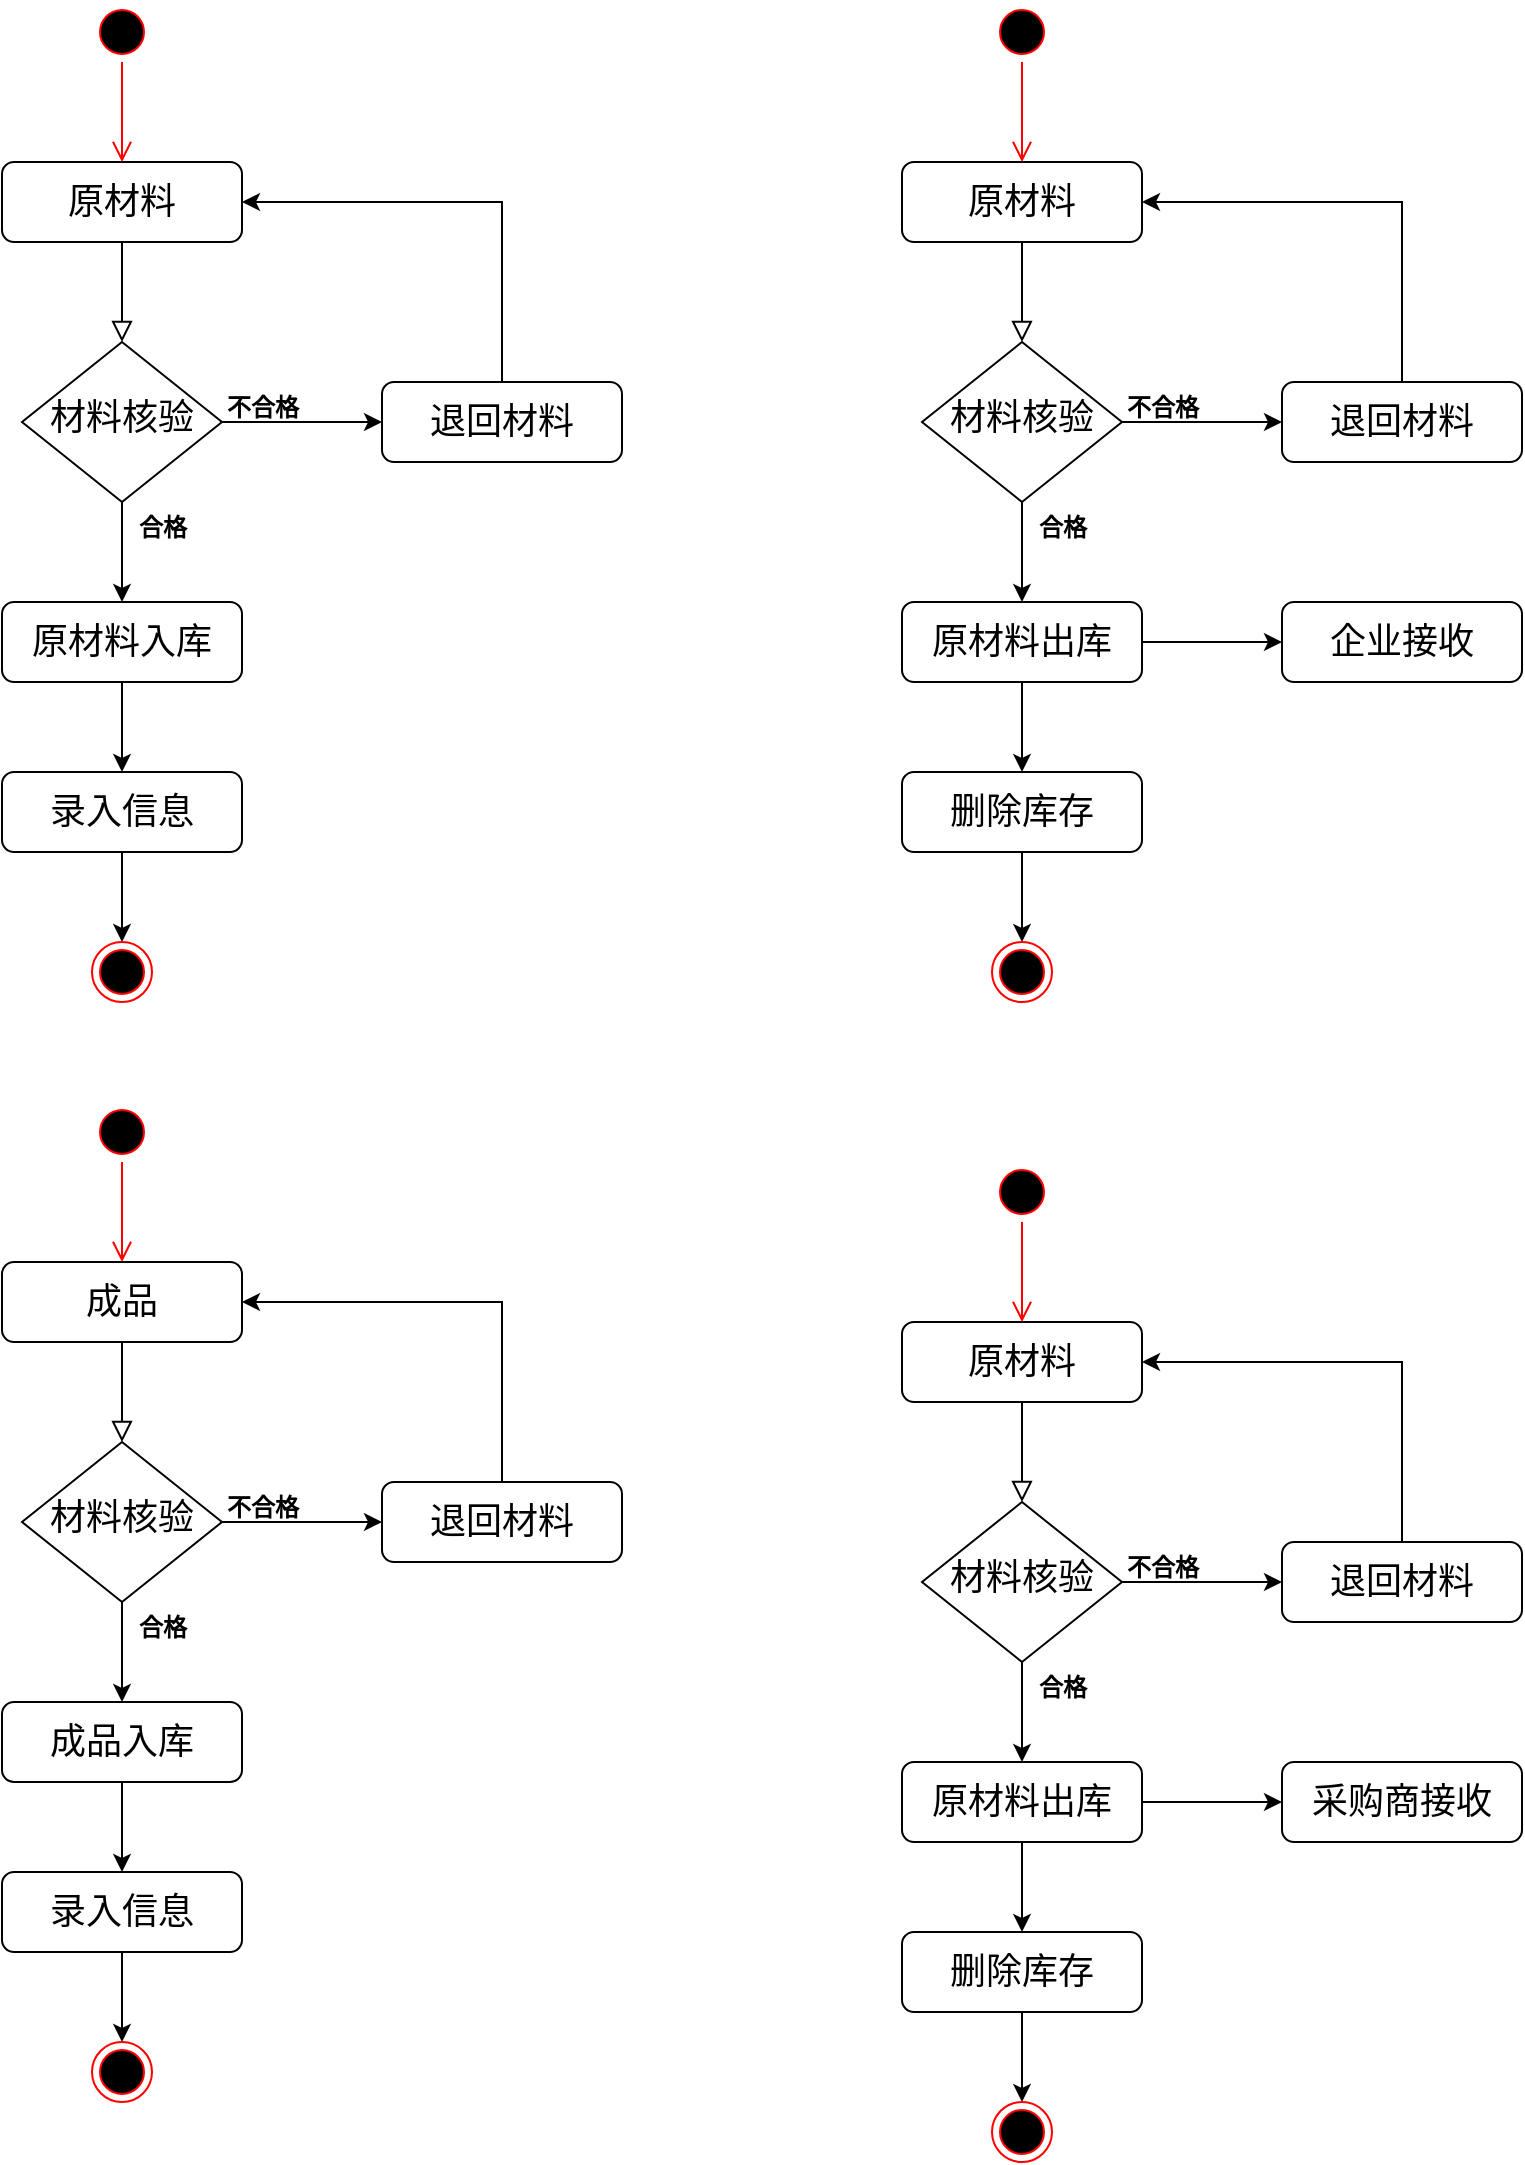 <mxfile version="21.0.10" type="github">
  <diagram id="C5RBs43oDa-KdzZeNtuy" name="Page-1">
    <mxGraphModel dx="1290" dy="573" grid="1" gridSize="10" guides="1" tooltips="1" connect="1" arrows="1" fold="1" page="1" pageScale="1" pageWidth="827" pageHeight="1169" math="0" shadow="0">
      <root>
        <mxCell id="WIyWlLk6GJQsqaUBKTNV-0" />
        <mxCell id="WIyWlLk6GJQsqaUBKTNV-1" parent="WIyWlLk6GJQsqaUBKTNV-0" />
        <mxCell id="WIyWlLk6GJQsqaUBKTNV-2" value="" style="rounded=0;html=1;jettySize=auto;orthogonalLoop=1;fontSize=11;endArrow=block;endFill=0;endSize=8;strokeWidth=1;shadow=0;labelBackgroundColor=none;edgeStyle=orthogonalEdgeStyle;" parent="WIyWlLk6GJQsqaUBKTNV-1" source="WIyWlLk6GJQsqaUBKTNV-3" target="WIyWlLk6GJQsqaUBKTNV-6" edge="1">
          <mxGeometry relative="1" as="geometry" />
        </mxCell>
        <mxCell id="WIyWlLk6GJQsqaUBKTNV-3" value="&lt;font style=&quot;font-size: 18px;&quot;&gt;原材料&lt;/font&gt;" style="rounded=1;whiteSpace=wrap;html=1;fontSize=12;glass=0;strokeWidth=1;shadow=0;" parent="WIyWlLk6GJQsqaUBKTNV-1" vertex="1">
          <mxGeometry x="230" y="260" width="120" height="40" as="geometry" />
        </mxCell>
        <mxCell id="JPNgsBwNOuxJLD-IqFC_-4" style="edgeStyle=orthogonalEdgeStyle;rounded=0;orthogonalLoop=1;jettySize=auto;html=1;exitX=1;exitY=0.5;exitDx=0;exitDy=0;entryX=0;entryY=0.5;entryDx=0;entryDy=0;" edge="1" parent="WIyWlLk6GJQsqaUBKTNV-1" source="WIyWlLk6GJQsqaUBKTNV-6" target="WIyWlLk6GJQsqaUBKTNV-7">
          <mxGeometry relative="1" as="geometry" />
        </mxCell>
        <mxCell id="JPNgsBwNOuxJLD-IqFC_-6" style="edgeStyle=orthogonalEdgeStyle;rounded=0;orthogonalLoop=1;jettySize=auto;html=1;entryX=0.5;entryY=0;entryDx=0;entryDy=0;" edge="1" parent="WIyWlLk6GJQsqaUBKTNV-1" source="WIyWlLk6GJQsqaUBKTNV-6" target="WIyWlLk6GJQsqaUBKTNV-11">
          <mxGeometry relative="1" as="geometry">
            <mxPoint x="290" y="470" as="targetPoint" />
          </mxGeometry>
        </mxCell>
        <mxCell id="WIyWlLk6GJQsqaUBKTNV-6" value="&lt;font style=&quot;font-size: 18px;&quot;&gt;材料核验&lt;/font&gt;" style="rhombus;whiteSpace=wrap;html=1;shadow=0;fontFamily=Helvetica;fontSize=12;align=center;strokeWidth=1;spacing=6;spacingTop=-4;" parent="WIyWlLk6GJQsqaUBKTNV-1" vertex="1">
          <mxGeometry x="240" y="350" width="100" height="80" as="geometry" />
        </mxCell>
        <mxCell id="JPNgsBwNOuxJLD-IqFC_-11" style="edgeStyle=orthogonalEdgeStyle;rounded=0;orthogonalLoop=1;jettySize=auto;html=1;entryX=1;entryY=0.5;entryDx=0;entryDy=0;" edge="1" parent="WIyWlLk6GJQsqaUBKTNV-1" source="WIyWlLk6GJQsqaUBKTNV-7" target="WIyWlLk6GJQsqaUBKTNV-3">
          <mxGeometry relative="1" as="geometry">
            <mxPoint x="480" y="230" as="targetPoint" />
            <Array as="points">
              <mxPoint x="480" y="280" />
            </Array>
          </mxGeometry>
        </mxCell>
        <mxCell id="WIyWlLk6GJQsqaUBKTNV-7" value="&lt;font style=&quot;font-size: 18px;&quot;&gt;退回材料&lt;/font&gt;" style="rounded=1;whiteSpace=wrap;html=1;fontSize=12;glass=0;strokeWidth=1;shadow=0;" parent="WIyWlLk6GJQsqaUBKTNV-1" vertex="1">
          <mxGeometry x="420" y="370" width="120" height="40" as="geometry" />
        </mxCell>
        <mxCell id="JPNgsBwNOuxJLD-IqFC_-13" style="edgeStyle=orthogonalEdgeStyle;rounded=0;orthogonalLoop=1;jettySize=auto;html=1;" edge="1" parent="WIyWlLk6GJQsqaUBKTNV-1" source="WIyWlLk6GJQsqaUBKTNV-11" target="JPNgsBwNOuxJLD-IqFC_-12">
          <mxGeometry relative="1" as="geometry" />
        </mxCell>
        <mxCell id="WIyWlLk6GJQsqaUBKTNV-11" value="&lt;font style=&quot;font-size: 18px;&quot;&gt;原材料入库&lt;/font&gt;" style="rounded=1;whiteSpace=wrap;html=1;fontSize=12;glass=0;strokeWidth=1;shadow=0;" parent="WIyWlLk6GJQsqaUBKTNV-1" vertex="1">
          <mxGeometry x="230" y="480" width="120" height="40" as="geometry" />
        </mxCell>
        <mxCell id="JPNgsBwNOuxJLD-IqFC_-2" value="" style="ellipse;html=1;shape=startState;fillColor=#000000;strokeColor=#ff0000;" vertex="1" parent="WIyWlLk6GJQsqaUBKTNV-1">
          <mxGeometry x="275" y="180" width="30" height="30" as="geometry" />
        </mxCell>
        <mxCell id="JPNgsBwNOuxJLD-IqFC_-3" value="" style="edgeStyle=orthogonalEdgeStyle;html=1;verticalAlign=bottom;endArrow=open;endSize=8;strokeColor=#ff0000;rounded=0;entryX=0.5;entryY=0;entryDx=0;entryDy=0;" edge="1" source="JPNgsBwNOuxJLD-IqFC_-2" parent="WIyWlLk6GJQsqaUBKTNV-1" target="WIyWlLk6GJQsqaUBKTNV-3">
          <mxGeometry relative="1" as="geometry">
            <mxPoint x="290" y="240" as="targetPoint" />
          </mxGeometry>
        </mxCell>
        <mxCell id="JPNgsBwNOuxJLD-IqFC_-5" value="不合格" style="text;align=center;fontStyle=1;verticalAlign=middle;spacingLeft=3;spacingRight=3;strokeColor=none;rotatable=0;points=[[0,0.5],[1,0.5]];portConstraint=eastwest;html=1;" vertex="1" parent="WIyWlLk6GJQsqaUBKTNV-1">
          <mxGeometry x="320" y="370" width="80" height="26" as="geometry" />
        </mxCell>
        <mxCell id="JPNgsBwNOuxJLD-IqFC_-9" value="合格" style="text;align=center;fontStyle=1;verticalAlign=middle;spacingLeft=3;spacingRight=3;strokeColor=none;rotatable=0;points=[[0,0.5],[1,0.5]];portConstraint=eastwest;html=1;" vertex="1" parent="WIyWlLk6GJQsqaUBKTNV-1">
          <mxGeometry x="270" y="430" width="80" height="26" as="geometry" />
        </mxCell>
        <mxCell id="JPNgsBwNOuxJLD-IqFC_-15" style="edgeStyle=orthogonalEdgeStyle;rounded=0;orthogonalLoop=1;jettySize=auto;html=1;entryX=0.5;entryY=0;entryDx=0;entryDy=0;" edge="1" parent="WIyWlLk6GJQsqaUBKTNV-1" source="JPNgsBwNOuxJLD-IqFC_-12" target="JPNgsBwNOuxJLD-IqFC_-14">
          <mxGeometry relative="1" as="geometry" />
        </mxCell>
        <mxCell id="JPNgsBwNOuxJLD-IqFC_-12" value="&lt;font style=&quot;font-size: 18px;&quot;&gt;录入信息&lt;/font&gt;" style="rounded=1;whiteSpace=wrap;html=1;fontSize=12;glass=0;strokeWidth=1;shadow=0;" vertex="1" parent="WIyWlLk6GJQsqaUBKTNV-1">
          <mxGeometry x="230" y="565" width="120" height="40" as="geometry" />
        </mxCell>
        <mxCell id="JPNgsBwNOuxJLD-IqFC_-14" value="" style="ellipse;html=1;shape=endState;fillColor=#000000;strokeColor=#ff0000;" vertex="1" parent="WIyWlLk6GJQsqaUBKTNV-1">
          <mxGeometry x="275" y="650" width="30" height="30" as="geometry" />
        </mxCell>
        <mxCell id="JPNgsBwNOuxJLD-IqFC_-16" value="" style="rounded=0;html=1;jettySize=auto;orthogonalLoop=1;fontSize=11;endArrow=block;endFill=0;endSize=8;strokeWidth=1;shadow=0;labelBackgroundColor=none;edgeStyle=orthogonalEdgeStyle;" edge="1" parent="WIyWlLk6GJQsqaUBKTNV-1" source="JPNgsBwNOuxJLD-IqFC_-17" target="JPNgsBwNOuxJLD-IqFC_-20">
          <mxGeometry relative="1" as="geometry" />
        </mxCell>
        <mxCell id="JPNgsBwNOuxJLD-IqFC_-17" value="&lt;font style=&quot;font-size: 18px;&quot;&gt;原材料&lt;/font&gt;" style="rounded=1;whiteSpace=wrap;html=1;fontSize=12;glass=0;strokeWidth=1;shadow=0;" vertex="1" parent="WIyWlLk6GJQsqaUBKTNV-1">
          <mxGeometry x="680" y="260" width="120" height="40" as="geometry" />
        </mxCell>
        <mxCell id="JPNgsBwNOuxJLD-IqFC_-18" style="edgeStyle=orthogonalEdgeStyle;rounded=0;orthogonalLoop=1;jettySize=auto;html=1;exitX=1;exitY=0.5;exitDx=0;exitDy=0;entryX=0;entryY=0.5;entryDx=0;entryDy=0;" edge="1" parent="WIyWlLk6GJQsqaUBKTNV-1" source="JPNgsBwNOuxJLD-IqFC_-20" target="JPNgsBwNOuxJLD-IqFC_-22">
          <mxGeometry relative="1" as="geometry" />
        </mxCell>
        <mxCell id="JPNgsBwNOuxJLD-IqFC_-19" style="edgeStyle=orthogonalEdgeStyle;rounded=0;orthogonalLoop=1;jettySize=auto;html=1;entryX=0.5;entryY=0;entryDx=0;entryDy=0;" edge="1" parent="WIyWlLk6GJQsqaUBKTNV-1" source="JPNgsBwNOuxJLD-IqFC_-20" target="JPNgsBwNOuxJLD-IqFC_-24">
          <mxGeometry relative="1" as="geometry">
            <mxPoint x="740" y="470" as="targetPoint" />
          </mxGeometry>
        </mxCell>
        <mxCell id="JPNgsBwNOuxJLD-IqFC_-20" value="&lt;font style=&quot;font-size: 18px;&quot;&gt;材料核验&lt;/font&gt;" style="rhombus;whiteSpace=wrap;html=1;shadow=0;fontFamily=Helvetica;fontSize=12;align=center;strokeWidth=1;spacing=6;spacingTop=-4;" vertex="1" parent="WIyWlLk6GJQsqaUBKTNV-1">
          <mxGeometry x="690" y="350" width="100" height="80" as="geometry" />
        </mxCell>
        <mxCell id="JPNgsBwNOuxJLD-IqFC_-21" style="edgeStyle=orthogonalEdgeStyle;rounded=0;orthogonalLoop=1;jettySize=auto;html=1;entryX=1;entryY=0.5;entryDx=0;entryDy=0;" edge="1" parent="WIyWlLk6GJQsqaUBKTNV-1" source="JPNgsBwNOuxJLD-IqFC_-22" target="JPNgsBwNOuxJLD-IqFC_-17">
          <mxGeometry relative="1" as="geometry">
            <mxPoint x="930" y="230" as="targetPoint" />
            <Array as="points">
              <mxPoint x="930" y="280" />
            </Array>
          </mxGeometry>
        </mxCell>
        <mxCell id="JPNgsBwNOuxJLD-IqFC_-22" value="&lt;font style=&quot;font-size: 18px;&quot;&gt;退回材料&lt;/font&gt;" style="rounded=1;whiteSpace=wrap;html=1;fontSize=12;glass=0;strokeWidth=1;shadow=0;" vertex="1" parent="WIyWlLk6GJQsqaUBKTNV-1">
          <mxGeometry x="870" y="370" width="120" height="40" as="geometry" />
        </mxCell>
        <mxCell id="JPNgsBwNOuxJLD-IqFC_-23" style="edgeStyle=orthogonalEdgeStyle;rounded=0;orthogonalLoop=1;jettySize=auto;html=1;" edge="1" parent="WIyWlLk6GJQsqaUBKTNV-1" source="JPNgsBwNOuxJLD-IqFC_-24" target="JPNgsBwNOuxJLD-IqFC_-30">
          <mxGeometry relative="1" as="geometry" />
        </mxCell>
        <mxCell id="JPNgsBwNOuxJLD-IqFC_-33" style="edgeStyle=orthogonalEdgeStyle;rounded=0;orthogonalLoop=1;jettySize=auto;html=1;" edge="1" parent="WIyWlLk6GJQsqaUBKTNV-1" source="JPNgsBwNOuxJLD-IqFC_-24" target="JPNgsBwNOuxJLD-IqFC_-32">
          <mxGeometry relative="1" as="geometry" />
        </mxCell>
        <mxCell id="JPNgsBwNOuxJLD-IqFC_-24" value="&lt;font style=&quot;font-size: 18px;&quot;&gt;原材料出库&lt;/font&gt;" style="rounded=1;whiteSpace=wrap;html=1;fontSize=12;glass=0;strokeWidth=1;shadow=0;" vertex="1" parent="WIyWlLk6GJQsqaUBKTNV-1">
          <mxGeometry x="680" y="480" width="120" height="40" as="geometry" />
        </mxCell>
        <mxCell id="JPNgsBwNOuxJLD-IqFC_-25" value="" style="ellipse;html=1;shape=startState;fillColor=#000000;strokeColor=#ff0000;" vertex="1" parent="WIyWlLk6GJQsqaUBKTNV-1">
          <mxGeometry x="725" y="180" width="30" height="30" as="geometry" />
        </mxCell>
        <mxCell id="JPNgsBwNOuxJLD-IqFC_-26" value="" style="edgeStyle=orthogonalEdgeStyle;html=1;verticalAlign=bottom;endArrow=open;endSize=8;strokeColor=#ff0000;rounded=0;entryX=0.5;entryY=0;entryDx=0;entryDy=0;" edge="1" parent="WIyWlLk6GJQsqaUBKTNV-1" source="JPNgsBwNOuxJLD-IqFC_-25" target="JPNgsBwNOuxJLD-IqFC_-17">
          <mxGeometry relative="1" as="geometry">
            <mxPoint x="740" y="240" as="targetPoint" />
          </mxGeometry>
        </mxCell>
        <mxCell id="JPNgsBwNOuxJLD-IqFC_-27" value="不合格" style="text;align=center;fontStyle=1;verticalAlign=middle;spacingLeft=3;spacingRight=3;strokeColor=none;rotatable=0;points=[[0,0.5],[1,0.5]];portConstraint=eastwest;html=1;" vertex="1" parent="WIyWlLk6GJQsqaUBKTNV-1">
          <mxGeometry x="770" y="370" width="80" height="26" as="geometry" />
        </mxCell>
        <mxCell id="JPNgsBwNOuxJLD-IqFC_-28" value="合格" style="text;align=center;fontStyle=1;verticalAlign=middle;spacingLeft=3;spacingRight=3;strokeColor=none;rotatable=0;points=[[0,0.5],[1,0.5]];portConstraint=eastwest;html=1;" vertex="1" parent="WIyWlLk6GJQsqaUBKTNV-1">
          <mxGeometry x="720" y="430" width="80" height="26" as="geometry" />
        </mxCell>
        <mxCell id="JPNgsBwNOuxJLD-IqFC_-29" style="edgeStyle=orthogonalEdgeStyle;rounded=0;orthogonalLoop=1;jettySize=auto;html=1;entryX=0.5;entryY=0;entryDx=0;entryDy=0;" edge="1" parent="WIyWlLk6GJQsqaUBKTNV-1" source="JPNgsBwNOuxJLD-IqFC_-30" target="JPNgsBwNOuxJLD-IqFC_-31">
          <mxGeometry relative="1" as="geometry" />
        </mxCell>
        <mxCell id="JPNgsBwNOuxJLD-IqFC_-30" value="&lt;font style=&quot;font-size: 18px;&quot;&gt;删除库存&lt;/font&gt;" style="rounded=1;whiteSpace=wrap;html=1;fontSize=12;glass=0;strokeWidth=1;shadow=0;" vertex="1" parent="WIyWlLk6GJQsqaUBKTNV-1">
          <mxGeometry x="680" y="565" width="120" height="40" as="geometry" />
        </mxCell>
        <mxCell id="JPNgsBwNOuxJLD-IqFC_-31" value="" style="ellipse;html=1;shape=endState;fillColor=#000000;strokeColor=#ff0000;" vertex="1" parent="WIyWlLk6GJQsqaUBKTNV-1">
          <mxGeometry x="725" y="650" width="30" height="30" as="geometry" />
        </mxCell>
        <mxCell id="JPNgsBwNOuxJLD-IqFC_-32" value="&lt;font style=&quot;font-size: 18px;&quot;&gt;企业接收&lt;/font&gt;" style="rounded=1;whiteSpace=wrap;html=1;fontSize=12;glass=0;strokeWidth=1;shadow=0;" vertex="1" parent="WIyWlLk6GJQsqaUBKTNV-1">
          <mxGeometry x="870" y="480" width="120" height="40" as="geometry" />
        </mxCell>
        <mxCell id="JPNgsBwNOuxJLD-IqFC_-50" value="" style="rounded=0;html=1;jettySize=auto;orthogonalLoop=1;fontSize=11;endArrow=block;endFill=0;endSize=8;strokeWidth=1;shadow=0;labelBackgroundColor=none;edgeStyle=orthogonalEdgeStyle;" edge="1" parent="WIyWlLk6GJQsqaUBKTNV-1" source="JPNgsBwNOuxJLD-IqFC_-51" target="JPNgsBwNOuxJLD-IqFC_-54">
          <mxGeometry relative="1" as="geometry" />
        </mxCell>
        <mxCell id="JPNgsBwNOuxJLD-IqFC_-51" value="&lt;font style=&quot;font-size: 18px;&quot;&gt;成品&lt;/font&gt;" style="rounded=1;whiteSpace=wrap;html=1;fontSize=12;glass=0;strokeWidth=1;shadow=0;" vertex="1" parent="WIyWlLk6GJQsqaUBKTNV-1">
          <mxGeometry x="230" y="810" width="120" height="40" as="geometry" />
        </mxCell>
        <mxCell id="JPNgsBwNOuxJLD-IqFC_-52" style="edgeStyle=orthogonalEdgeStyle;rounded=0;orthogonalLoop=1;jettySize=auto;html=1;exitX=1;exitY=0.5;exitDx=0;exitDy=0;entryX=0;entryY=0.5;entryDx=0;entryDy=0;" edge="1" parent="WIyWlLk6GJQsqaUBKTNV-1" source="JPNgsBwNOuxJLD-IqFC_-54" target="JPNgsBwNOuxJLD-IqFC_-56">
          <mxGeometry relative="1" as="geometry" />
        </mxCell>
        <mxCell id="JPNgsBwNOuxJLD-IqFC_-53" style="edgeStyle=orthogonalEdgeStyle;rounded=0;orthogonalLoop=1;jettySize=auto;html=1;entryX=0.5;entryY=0;entryDx=0;entryDy=0;" edge="1" parent="WIyWlLk6GJQsqaUBKTNV-1" source="JPNgsBwNOuxJLD-IqFC_-54" target="JPNgsBwNOuxJLD-IqFC_-58">
          <mxGeometry relative="1" as="geometry">
            <mxPoint x="290" y="1020" as="targetPoint" />
          </mxGeometry>
        </mxCell>
        <mxCell id="JPNgsBwNOuxJLD-IqFC_-54" value="&lt;font style=&quot;font-size: 18px;&quot;&gt;材料核验&lt;/font&gt;" style="rhombus;whiteSpace=wrap;html=1;shadow=0;fontFamily=Helvetica;fontSize=12;align=center;strokeWidth=1;spacing=6;spacingTop=-4;" vertex="1" parent="WIyWlLk6GJQsqaUBKTNV-1">
          <mxGeometry x="240" y="900" width="100" height="80" as="geometry" />
        </mxCell>
        <mxCell id="JPNgsBwNOuxJLD-IqFC_-55" style="edgeStyle=orthogonalEdgeStyle;rounded=0;orthogonalLoop=1;jettySize=auto;html=1;entryX=1;entryY=0.5;entryDx=0;entryDy=0;" edge="1" parent="WIyWlLk6GJQsqaUBKTNV-1" source="JPNgsBwNOuxJLD-IqFC_-56" target="JPNgsBwNOuxJLD-IqFC_-51">
          <mxGeometry relative="1" as="geometry">
            <mxPoint x="480" y="780" as="targetPoint" />
            <Array as="points">
              <mxPoint x="480" y="830" />
            </Array>
          </mxGeometry>
        </mxCell>
        <mxCell id="JPNgsBwNOuxJLD-IqFC_-56" value="&lt;font style=&quot;font-size: 18px;&quot;&gt;退回材料&lt;/font&gt;" style="rounded=1;whiteSpace=wrap;html=1;fontSize=12;glass=0;strokeWidth=1;shadow=0;" vertex="1" parent="WIyWlLk6GJQsqaUBKTNV-1">
          <mxGeometry x="420" y="920" width="120" height="40" as="geometry" />
        </mxCell>
        <mxCell id="JPNgsBwNOuxJLD-IqFC_-57" style="edgeStyle=orthogonalEdgeStyle;rounded=0;orthogonalLoop=1;jettySize=auto;html=1;" edge="1" parent="WIyWlLk6GJQsqaUBKTNV-1" source="JPNgsBwNOuxJLD-IqFC_-58" target="JPNgsBwNOuxJLD-IqFC_-64">
          <mxGeometry relative="1" as="geometry" />
        </mxCell>
        <mxCell id="JPNgsBwNOuxJLD-IqFC_-58" value="&lt;font style=&quot;font-size: 18px;&quot;&gt;成品入库&lt;/font&gt;" style="rounded=1;whiteSpace=wrap;html=1;fontSize=12;glass=0;strokeWidth=1;shadow=0;" vertex="1" parent="WIyWlLk6GJQsqaUBKTNV-1">
          <mxGeometry x="230" y="1030" width="120" height="40" as="geometry" />
        </mxCell>
        <mxCell id="JPNgsBwNOuxJLD-IqFC_-59" value="" style="ellipse;html=1;shape=startState;fillColor=#000000;strokeColor=#ff0000;" vertex="1" parent="WIyWlLk6GJQsqaUBKTNV-1">
          <mxGeometry x="275" y="730" width="30" height="30" as="geometry" />
        </mxCell>
        <mxCell id="JPNgsBwNOuxJLD-IqFC_-60" value="" style="edgeStyle=orthogonalEdgeStyle;html=1;verticalAlign=bottom;endArrow=open;endSize=8;strokeColor=#ff0000;rounded=0;entryX=0.5;entryY=0;entryDx=0;entryDy=0;" edge="1" parent="WIyWlLk6GJQsqaUBKTNV-1" source="JPNgsBwNOuxJLD-IqFC_-59" target="JPNgsBwNOuxJLD-IqFC_-51">
          <mxGeometry relative="1" as="geometry">
            <mxPoint x="290" y="790" as="targetPoint" />
          </mxGeometry>
        </mxCell>
        <mxCell id="JPNgsBwNOuxJLD-IqFC_-61" value="不合格" style="text;align=center;fontStyle=1;verticalAlign=middle;spacingLeft=3;spacingRight=3;strokeColor=none;rotatable=0;points=[[0,0.5],[1,0.5]];portConstraint=eastwest;html=1;" vertex="1" parent="WIyWlLk6GJQsqaUBKTNV-1">
          <mxGeometry x="320" y="920" width="80" height="26" as="geometry" />
        </mxCell>
        <mxCell id="JPNgsBwNOuxJLD-IqFC_-62" value="合格" style="text;align=center;fontStyle=1;verticalAlign=middle;spacingLeft=3;spacingRight=3;strokeColor=none;rotatable=0;points=[[0,0.5],[1,0.5]];portConstraint=eastwest;html=1;" vertex="1" parent="WIyWlLk6GJQsqaUBKTNV-1">
          <mxGeometry x="270" y="980" width="80" height="26" as="geometry" />
        </mxCell>
        <mxCell id="JPNgsBwNOuxJLD-IqFC_-63" style="edgeStyle=orthogonalEdgeStyle;rounded=0;orthogonalLoop=1;jettySize=auto;html=1;entryX=0.5;entryY=0;entryDx=0;entryDy=0;" edge="1" parent="WIyWlLk6GJQsqaUBKTNV-1" source="JPNgsBwNOuxJLD-IqFC_-64" target="JPNgsBwNOuxJLD-IqFC_-65">
          <mxGeometry relative="1" as="geometry" />
        </mxCell>
        <mxCell id="JPNgsBwNOuxJLD-IqFC_-64" value="&lt;font style=&quot;font-size: 18px;&quot;&gt;录入信息&lt;/font&gt;" style="rounded=1;whiteSpace=wrap;html=1;fontSize=12;glass=0;strokeWidth=1;shadow=0;" vertex="1" parent="WIyWlLk6GJQsqaUBKTNV-1">
          <mxGeometry x="230" y="1115" width="120" height="40" as="geometry" />
        </mxCell>
        <mxCell id="JPNgsBwNOuxJLD-IqFC_-65" value="" style="ellipse;html=1;shape=endState;fillColor=#000000;strokeColor=#ff0000;" vertex="1" parent="WIyWlLk6GJQsqaUBKTNV-1">
          <mxGeometry x="275" y="1200" width="30" height="30" as="geometry" />
        </mxCell>
        <mxCell id="JPNgsBwNOuxJLD-IqFC_-84" value="" style="rounded=0;html=1;jettySize=auto;orthogonalLoop=1;fontSize=11;endArrow=block;endFill=0;endSize=8;strokeWidth=1;shadow=0;labelBackgroundColor=none;edgeStyle=orthogonalEdgeStyle;" edge="1" parent="WIyWlLk6GJQsqaUBKTNV-1" source="JPNgsBwNOuxJLD-IqFC_-85" target="JPNgsBwNOuxJLD-IqFC_-88">
          <mxGeometry relative="1" as="geometry" />
        </mxCell>
        <mxCell id="JPNgsBwNOuxJLD-IqFC_-85" value="&lt;font style=&quot;font-size: 18px;&quot;&gt;原材料&lt;/font&gt;" style="rounded=1;whiteSpace=wrap;html=1;fontSize=12;glass=0;strokeWidth=1;shadow=0;" vertex="1" parent="WIyWlLk6GJQsqaUBKTNV-1">
          <mxGeometry x="680" y="840" width="120" height="40" as="geometry" />
        </mxCell>
        <mxCell id="JPNgsBwNOuxJLD-IqFC_-86" style="edgeStyle=orthogonalEdgeStyle;rounded=0;orthogonalLoop=1;jettySize=auto;html=1;exitX=1;exitY=0.5;exitDx=0;exitDy=0;entryX=0;entryY=0.5;entryDx=0;entryDy=0;" edge="1" parent="WIyWlLk6GJQsqaUBKTNV-1" source="JPNgsBwNOuxJLD-IqFC_-88" target="JPNgsBwNOuxJLD-IqFC_-90">
          <mxGeometry relative="1" as="geometry" />
        </mxCell>
        <mxCell id="JPNgsBwNOuxJLD-IqFC_-87" style="edgeStyle=orthogonalEdgeStyle;rounded=0;orthogonalLoop=1;jettySize=auto;html=1;entryX=0.5;entryY=0;entryDx=0;entryDy=0;" edge="1" parent="WIyWlLk6GJQsqaUBKTNV-1" source="JPNgsBwNOuxJLD-IqFC_-88" target="JPNgsBwNOuxJLD-IqFC_-93">
          <mxGeometry relative="1" as="geometry">
            <mxPoint x="740" y="1050" as="targetPoint" />
          </mxGeometry>
        </mxCell>
        <mxCell id="JPNgsBwNOuxJLD-IqFC_-88" value="&lt;font style=&quot;font-size: 18px;&quot;&gt;材料核验&lt;/font&gt;" style="rhombus;whiteSpace=wrap;html=1;shadow=0;fontFamily=Helvetica;fontSize=12;align=center;strokeWidth=1;spacing=6;spacingTop=-4;" vertex="1" parent="WIyWlLk6GJQsqaUBKTNV-1">
          <mxGeometry x="690" y="930" width="100" height="80" as="geometry" />
        </mxCell>
        <mxCell id="JPNgsBwNOuxJLD-IqFC_-89" style="edgeStyle=orthogonalEdgeStyle;rounded=0;orthogonalLoop=1;jettySize=auto;html=1;entryX=1;entryY=0.5;entryDx=0;entryDy=0;" edge="1" parent="WIyWlLk6GJQsqaUBKTNV-1" source="JPNgsBwNOuxJLD-IqFC_-90" target="JPNgsBwNOuxJLD-IqFC_-85">
          <mxGeometry relative="1" as="geometry">
            <mxPoint x="930" y="810" as="targetPoint" />
            <Array as="points">
              <mxPoint x="930" y="860" />
            </Array>
          </mxGeometry>
        </mxCell>
        <mxCell id="JPNgsBwNOuxJLD-IqFC_-90" value="&lt;font style=&quot;font-size: 18px;&quot;&gt;退回材料&lt;/font&gt;" style="rounded=1;whiteSpace=wrap;html=1;fontSize=12;glass=0;strokeWidth=1;shadow=0;" vertex="1" parent="WIyWlLk6GJQsqaUBKTNV-1">
          <mxGeometry x="870" y="950" width="120" height="40" as="geometry" />
        </mxCell>
        <mxCell id="JPNgsBwNOuxJLD-IqFC_-91" style="edgeStyle=orthogonalEdgeStyle;rounded=0;orthogonalLoop=1;jettySize=auto;html=1;" edge="1" parent="WIyWlLk6GJQsqaUBKTNV-1" source="JPNgsBwNOuxJLD-IqFC_-93" target="JPNgsBwNOuxJLD-IqFC_-99">
          <mxGeometry relative="1" as="geometry" />
        </mxCell>
        <mxCell id="JPNgsBwNOuxJLD-IqFC_-92" style="edgeStyle=orthogonalEdgeStyle;rounded=0;orthogonalLoop=1;jettySize=auto;html=1;" edge="1" parent="WIyWlLk6GJQsqaUBKTNV-1" source="JPNgsBwNOuxJLD-IqFC_-93" target="JPNgsBwNOuxJLD-IqFC_-101">
          <mxGeometry relative="1" as="geometry" />
        </mxCell>
        <mxCell id="JPNgsBwNOuxJLD-IqFC_-93" value="&lt;font style=&quot;font-size: 18px;&quot;&gt;原材料出库&lt;/font&gt;" style="rounded=1;whiteSpace=wrap;html=1;fontSize=12;glass=0;strokeWidth=1;shadow=0;" vertex="1" parent="WIyWlLk6GJQsqaUBKTNV-1">
          <mxGeometry x="680" y="1060" width="120" height="40" as="geometry" />
        </mxCell>
        <mxCell id="JPNgsBwNOuxJLD-IqFC_-94" value="" style="ellipse;html=1;shape=startState;fillColor=#000000;strokeColor=#ff0000;" vertex="1" parent="WIyWlLk6GJQsqaUBKTNV-1">
          <mxGeometry x="725" y="760" width="30" height="30" as="geometry" />
        </mxCell>
        <mxCell id="JPNgsBwNOuxJLD-IqFC_-95" value="" style="edgeStyle=orthogonalEdgeStyle;html=1;verticalAlign=bottom;endArrow=open;endSize=8;strokeColor=#ff0000;rounded=0;entryX=0.5;entryY=0;entryDx=0;entryDy=0;" edge="1" parent="WIyWlLk6GJQsqaUBKTNV-1" source="JPNgsBwNOuxJLD-IqFC_-94" target="JPNgsBwNOuxJLD-IqFC_-85">
          <mxGeometry relative="1" as="geometry">
            <mxPoint x="740" y="820" as="targetPoint" />
          </mxGeometry>
        </mxCell>
        <mxCell id="JPNgsBwNOuxJLD-IqFC_-96" value="不合格" style="text;align=center;fontStyle=1;verticalAlign=middle;spacingLeft=3;spacingRight=3;strokeColor=none;rotatable=0;points=[[0,0.5],[1,0.5]];portConstraint=eastwest;html=1;" vertex="1" parent="WIyWlLk6GJQsqaUBKTNV-1">
          <mxGeometry x="770" y="950" width="80" height="26" as="geometry" />
        </mxCell>
        <mxCell id="JPNgsBwNOuxJLD-IqFC_-97" value="合格" style="text;align=center;fontStyle=1;verticalAlign=middle;spacingLeft=3;spacingRight=3;strokeColor=none;rotatable=0;points=[[0,0.5],[1,0.5]];portConstraint=eastwest;html=1;" vertex="1" parent="WIyWlLk6GJQsqaUBKTNV-1">
          <mxGeometry x="720" y="1010" width="80" height="26" as="geometry" />
        </mxCell>
        <mxCell id="JPNgsBwNOuxJLD-IqFC_-98" style="edgeStyle=orthogonalEdgeStyle;rounded=0;orthogonalLoop=1;jettySize=auto;html=1;entryX=0.5;entryY=0;entryDx=0;entryDy=0;" edge="1" parent="WIyWlLk6GJQsqaUBKTNV-1" source="JPNgsBwNOuxJLD-IqFC_-99" target="JPNgsBwNOuxJLD-IqFC_-100">
          <mxGeometry relative="1" as="geometry" />
        </mxCell>
        <mxCell id="JPNgsBwNOuxJLD-IqFC_-99" value="&lt;font style=&quot;font-size: 18px;&quot;&gt;删除库存&lt;/font&gt;" style="rounded=1;whiteSpace=wrap;html=1;fontSize=12;glass=0;strokeWidth=1;shadow=0;" vertex="1" parent="WIyWlLk6GJQsqaUBKTNV-1">
          <mxGeometry x="680" y="1145" width="120" height="40" as="geometry" />
        </mxCell>
        <mxCell id="JPNgsBwNOuxJLD-IqFC_-100" value="" style="ellipse;html=1;shape=endState;fillColor=#000000;strokeColor=#ff0000;" vertex="1" parent="WIyWlLk6GJQsqaUBKTNV-1">
          <mxGeometry x="725" y="1230" width="30" height="30" as="geometry" />
        </mxCell>
        <mxCell id="JPNgsBwNOuxJLD-IqFC_-101" value="&lt;font style=&quot;font-size: 18px;&quot;&gt;采购商接收&lt;/font&gt;" style="rounded=1;whiteSpace=wrap;html=1;fontSize=12;glass=0;strokeWidth=1;shadow=0;" vertex="1" parent="WIyWlLk6GJQsqaUBKTNV-1">
          <mxGeometry x="870" y="1060" width="120" height="40" as="geometry" />
        </mxCell>
      </root>
    </mxGraphModel>
  </diagram>
</mxfile>
